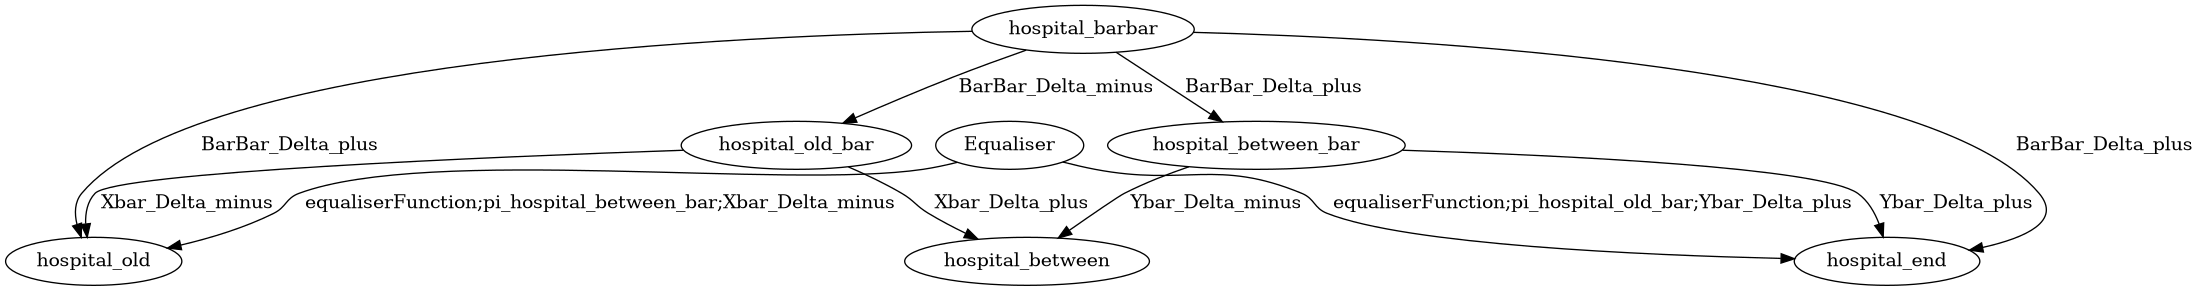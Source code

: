 @startuml
digraph Diagram {
  "hospital_old";
  "hospital_between";
  "hospital_end";
  "hospital_old_bar";
  "hospital_between_bar";
  "hospital_barbar";
  "hospital_barbar"->"hospital_old_bar" [label=" BarBar_Delta_minus"];
  "hospital_barbar"->"hospital_between_bar" [label=" BarBar_Delta_plus"];
  "hospital_old_bar"->"hospital_old" [label=" Xbar_Delta_minus"];
  "hospital_old_bar"->"hospital_between" [label=" Xbar_Delta_plus"];
  "hospital_between_bar"->"hospital_between" [label=" Ybar_Delta_minus"];
  "hospital_between_bar"->"hospital_end" [label=" Ybar_Delta_plus"];
  "hospital_barbar"->"hospital_old" [label=" BarBar_Delta_plus"];
  "hospital_barbar"->"hospital_end" [label=" BarBar_Delta_plus"];
  "Equaliser"->"hospital_old" [label=" equaliserFunction;pi_hospital_between_bar;Xbar_Delta_minus"];
  "Equaliser"->"hospital_end" [label=" equaliserFunction;pi_hospital_old_bar;Ybar_Delta_plus"];
}
@enduml
